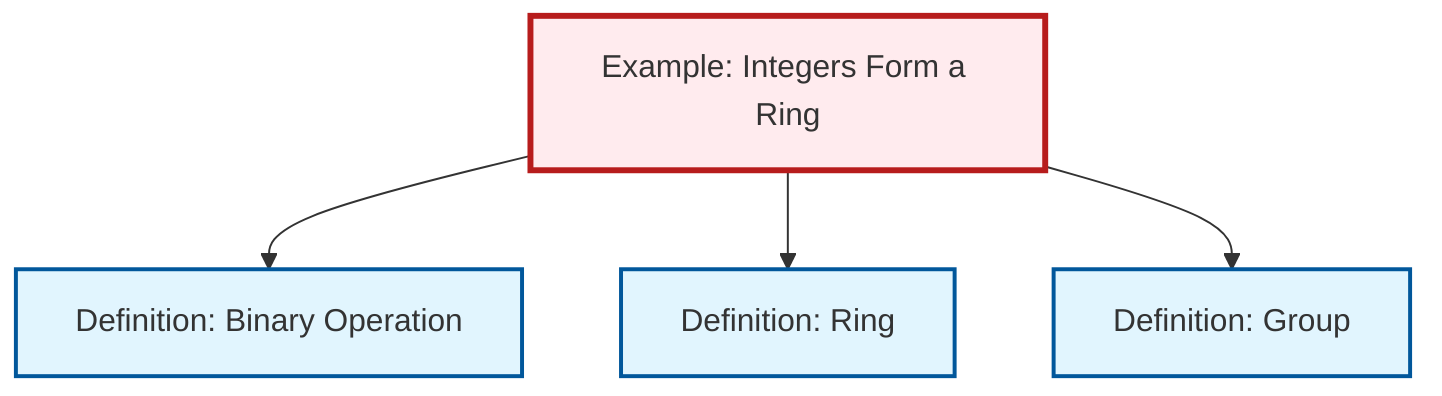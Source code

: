 graph TD
    classDef definition fill:#e1f5fe,stroke:#01579b,stroke-width:2px
    classDef theorem fill:#f3e5f5,stroke:#4a148c,stroke-width:2px
    classDef axiom fill:#fff3e0,stroke:#e65100,stroke-width:2px
    classDef example fill:#e8f5e9,stroke:#1b5e20,stroke-width:2px
    classDef current fill:#ffebee,stroke:#b71c1c,stroke-width:3px
    def-binary-operation["Definition: Binary Operation"]:::definition
    ex-integers-ring["Example: Integers Form a Ring"]:::example
    def-ring["Definition: Ring"]:::definition
    def-group["Definition: Group"]:::definition
    ex-integers-ring --> def-binary-operation
    ex-integers-ring --> def-ring
    ex-integers-ring --> def-group
    class ex-integers-ring current